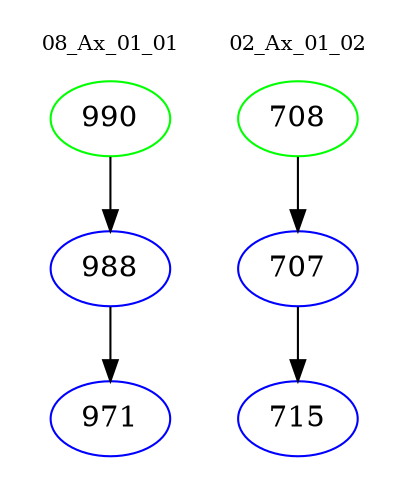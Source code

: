 digraph{
subgraph cluster_0 {
color = white
label = "08_Ax_01_01";
fontsize=10;
T0_990 [label="990", color="green"]
T0_990 -> T0_988 [color="black"]
T0_988 [label="988", color="blue"]
T0_988 -> T0_971 [color="black"]
T0_971 [label="971", color="blue"]
}
subgraph cluster_1 {
color = white
label = "02_Ax_01_02";
fontsize=10;
T1_708 [label="708", color="green"]
T1_708 -> T1_707 [color="black"]
T1_707 [label="707", color="blue"]
T1_707 -> T1_715 [color="black"]
T1_715 [label="715", color="blue"]
}
}

